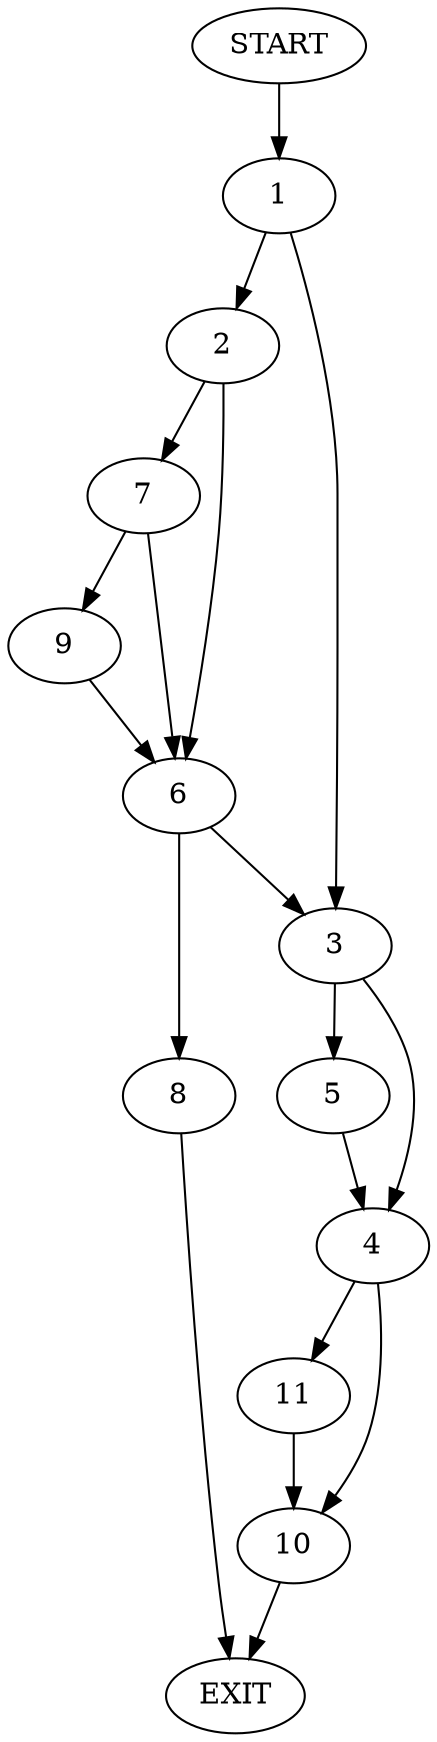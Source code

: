 digraph {
0 [label="START"]
12 [label="EXIT"]
0 -> 1
1 -> 2
1 -> 3
3 -> 4
3 -> 5
2 -> 6
2 -> 7
6 -> 8
6 -> 3
7 -> 6
7 -> 9
9 -> 6
8 -> 12
4 -> 10
4 -> 11
5 -> 4
10 -> 12
11 -> 10
}
